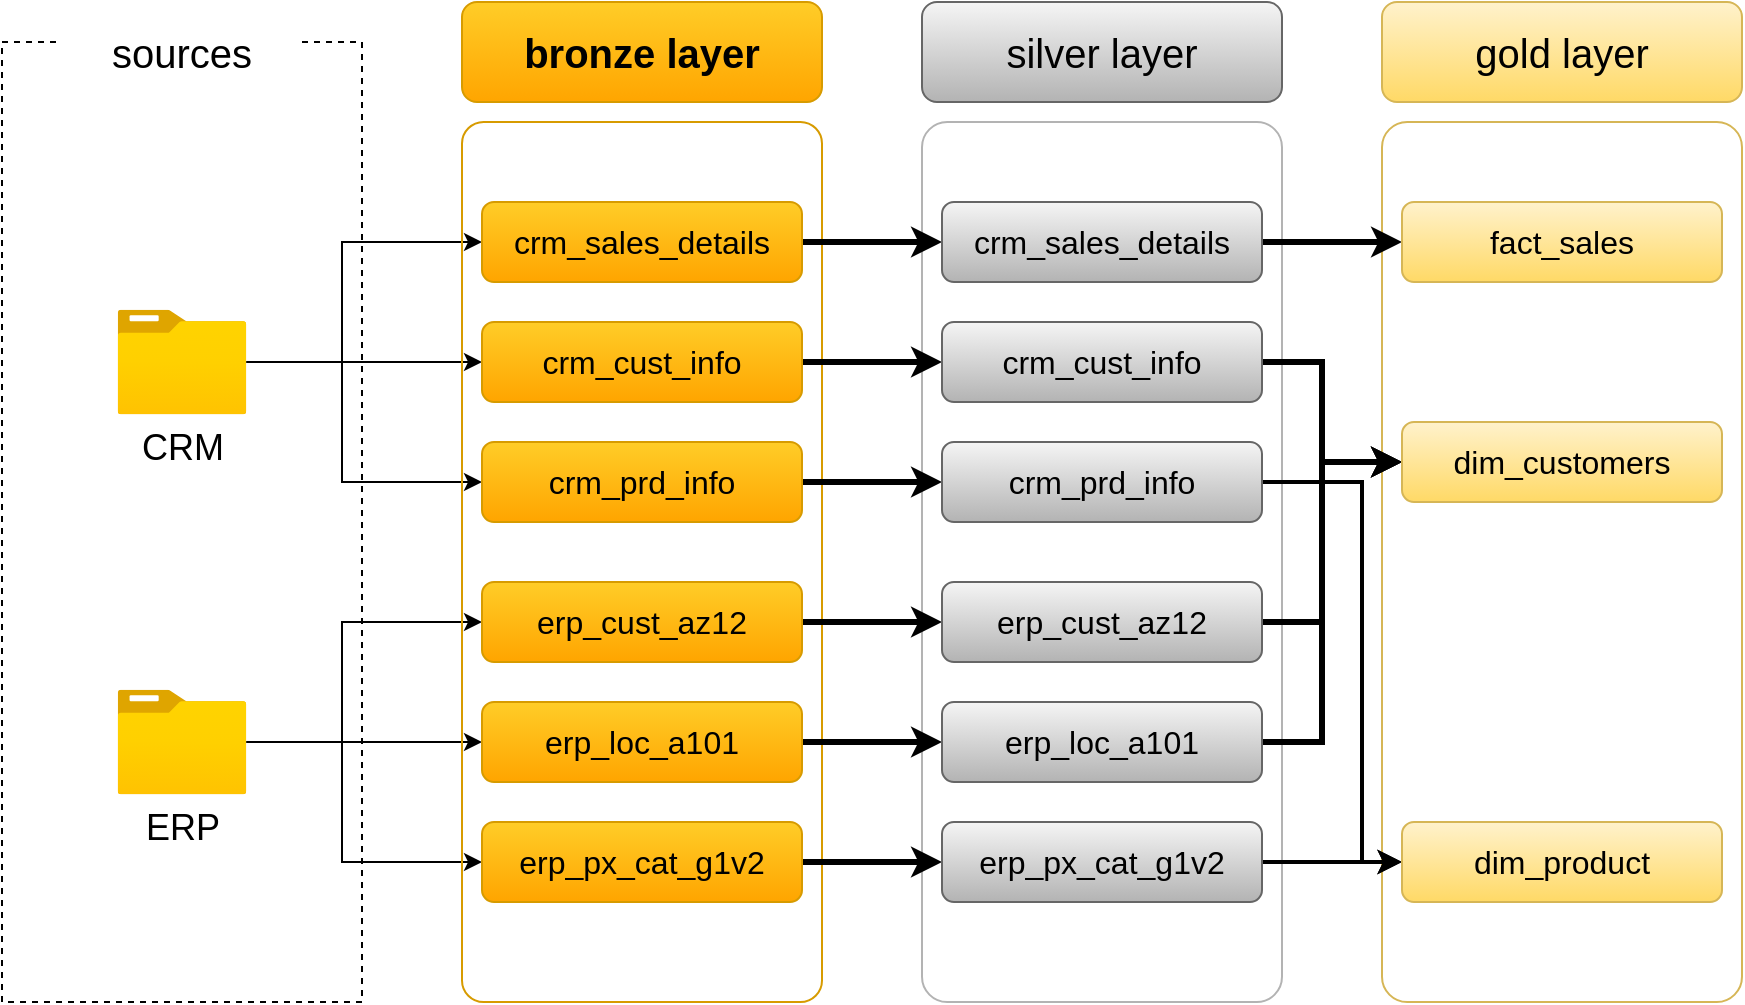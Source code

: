 <mxfile version="28.1.2">
  <diagram name="Page-1" id="fjIHQlXBKKGjUWHLyD-N">
    <mxGraphModel dx="307" dy="679" grid="1" gridSize="10" guides="1" tooltips="1" connect="1" arrows="1" fold="1" page="1" pageScale="1" pageWidth="850" pageHeight="1100" math="0" shadow="0">
      <root>
        <mxCell id="0" />
        <mxCell id="1" parent="0" />
        <mxCell id="g47W46cEdyWXe2nyHEvG-1" value="" style="rounded=0;whiteSpace=wrap;html=1;fillColor=none;dashed=1;" parent="1" vertex="1">
          <mxGeometry x="150" y="430" width="180" height="480" as="geometry" />
        </mxCell>
        <mxCell id="g47W46cEdyWXe2nyHEvG-2" value="&lt;font style=&quot;font-size: 20px;&quot;&gt;sources&lt;/font&gt;" style="rounded=1;whiteSpace=wrap;html=1;fillColor=default;strokeColor=none;" parent="1" vertex="1">
          <mxGeometry x="180" y="420" width="120" height="30" as="geometry" />
        </mxCell>
        <mxCell id="g47W46cEdyWXe2nyHEvG-20" style="edgeStyle=orthogonalEdgeStyle;rounded=0;orthogonalLoop=1;jettySize=auto;html=1;entryX=0;entryY=0.5;entryDx=0;entryDy=0;" parent="1" source="g47W46cEdyWXe2nyHEvG-4" target="g47W46cEdyWXe2nyHEvG-16" edge="1">
          <mxGeometry relative="1" as="geometry">
            <Array as="points">
              <mxPoint x="320" y="590" />
              <mxPoint x="320" y="650" />
            </Array>
          </mxGeometry>
        </mxCell>
        <mxCell id="g47W46cEdyWXe2nyHEvG-21" style="edgeStyle=orthogonalEdgeStyle;rounded=0;orthogonalLoop=1;jettySize=auto;html=1;entryX=0;entryY=0.5;entryDx=0;entryDy=0;" parent="1" source="g47W46cEdyWXe2nyHEvG-4" target="g47W46cEdyWXe2nyHEvG-14" edge="1">
          <mxGeometry relative="1" as="geometry">
            <Array as="points">
              <mxPoint x="320" y="590" />
              <mxPoint x="320" y="530" />
            </Array>
          </mxGeometry>
        </mxCell>
        <mxCell id="g47W46cEdyWXe2nyHEvG-27" style="edgeStyle=orthogonalEdgeStyle;rounded=0;orthogonalLoop=1;jettySize=auto;html=1;entryX=0;entryY=0.5;entryDx=0;entryDy=0;" parent="1" source="g47W46cEdyWXe2nyHEvG-4" target="g47W46cEdyWXe2nyHEvG-15" edge="1">
          <mxGeometry relative="1" as="geometry" />
        </mxCell>
        <mxCell id="g47W46cEdyWXe2nyHEvG-4" value="&lt;font style=&quot;font-size: 18px;&quot;&gt;CRM&lt;/font&gt;" style="image;aspect=fixed;html=1;points=[];align=center;fontSize=12;image=img/lib/azure2/general/Folder_Blank.svg;" parent="1" vertex="1">
          <mxGeometry x="207.75" y="563.82" width="64.5" height="52.35" as="geometry" />
        </mxCell>
        <mxCell id="g47W46cEdyWXe2nyHEvG-26" style="edgeStyle=orthogonalEdgeStyle;rounded=0;orthogonalLoop=1;jettySize=auto;html=1;" parent="1" source="g47W46cEdyWXe2nyHEvG-5" target="g47W46cEdyWXe2nyHEvG-24" edge="1">
          <mxGeometry relative="1" as="geometry" />
        </mxCell>
        <mxCell id="g47W46cEdyWXe2nyHEvG-28" style="edgeStyle=orthogonalEdgeStyle;rounded=0;orthogonalLoop=1;jettySize=auto;html=1;entryX=0;entryY=0.5;entryDx=0;entryDy=0;" parent="1" source="g47W46cEdyWXe2nyHEvG-5" target="g47W46cEdyWXe2nyHEvG-23" edge="1">
          <mxGeometry relative="1" as="geometry">
            <Array as="points">
              <mxPoint x="320" y="780" />
              <mxPoint x="320" y="720" />
            </Array>
          </mxGeometry>
        </mxCell>
        <mxCell id="g47W46cEdyWXe2nyHEvG-29" style="edgeStyle=orthogonalEdgeStyle;rounded=0;orthogonalLoop=1;jettySize=auto;html=1;entryX=0;entryY=0.5;entryDx=0;entryDy=0;" parent="1" source="g47W46cEdyWXe2nyHEvG-5" target="g47W46cEdyWXe2nyHEvG-25" edge="1">
          <mxGeometry relative="1" as="geometry">
            <Array as="points">
              <mxPoint x="320" y="780" />
              <mxPoint x="320" y="840" />
            </Array>
          </mxGeometry>
        </mxCell>
        <mxCell id="g47W46cEdyWXe2nyHEvG-5" value="&lt;font style=&quot;font-size: 18px;&quot;&gt;ERP&lt;/font&gt;" style="image;aspect=fixed;html=1;points=[];align=center;fontSize=12;image=img/lib/azure2/general/Folder_Blank.svg;" parent="1" vertex="1">
          <mxGeometry x="207.75" y="753.82" width="64.5" height="52.35" as="geometry" />
        </mxCell>
        <mxCell id="g47W46cEdyWXe2nyHEvG-6" value="" style="rounded=1;whiteSpace=wrap;html=1;fillStyle=hatch;strokeColor=#d79b00;fillColor=none;gradientColor=none;arcSize=6;" parent="1" vertex="1">
          <mxGeometry x="380" y="470" width="180" height="440" as="geometry" />
        </mxCell>
        <mxCell id="g47W46cEdyWXe2nyHEvG-8" value="&lt;font style=&quot;font-size: 20px; color: rgb(0, 0, 0);&quot;&gt;&lt;b&gt;bronze layer&lt;/b&gt;&lt;/font&gt;" style="rounded=1;whiteSpace=wrap;html=1;fillColor=#ffcd28;strokeColor=#d79b00;gradientColor=#ffa500;" parent="1" vertex="1">
          <mxGeometry x="380" y="410" width="180" height="50" as="geometry" />
        </mxCell>
        <mxCell id="g47W46cEdyWXe2nyHEvG-9" value="" style="rounded=1;whiteSpace=wrap;html=1;fillStyle=hatch;strokeColor=light-dark(#B3B3B3,#BEBEBE);arcSize=7;" parent="1" vertex="1">
          <mxGeometry x="610" y="470" width="180" height="440" as="geometry" />
        </mxCell>
        <mxCell id="g47W46cEdyWXe2nyHEvG-10" value="&lt;font style=&quot;font-size: 20px; color: rgb(1, 1, 1);&quot;&gt;silver layer&lt;/font&gt;" style="rounded=1;whiteSpace=wrap;html=1;fillColor=#f5f5f5;gradientColor=#b3b3b3;strokeColor=#666666;" parent="1" vertex="1">
          <mxGeometry x="610" y="410" width="180" height="50" as="geometry" />
        </mxCell>
        <mxCell id="g47W46cEdyWXe2nyHEvG-11" value="" style="rounded=1;whiteSpace=wrap;html=1;fillStyle=hatch;strokeColor=#d6b656;fillColor=none;gradientColor=none;arcSize=7;" parent="1" vertex="1">
          <mxGeometry x="840" y="470" width="180" height="440" as="geometry" />
        </mxCell>
        <mxCell id="g47W46cEdyWXe2nyHEvG-12" value="&lt;font style=&quot;font-size: 20px; color: rgb(0, 0, 0);&quot;&gt;gold layer&lt;/font&gt;" style="rounded=1;whiteSpace=wrap;html=1;fillColor=#fff2cc;gradientColor=#ffd966;strokeColor=#d6b656;" parent="1" vertex="1">
          <mxGeometry x="840" y="410" width="180" height="50" as="geometry" />
        </mxCell>
        <mxCell id="Vmr0WSY9kQJAGdW7ChXu-13" style="edgeStyle=orthogonalEdgeStyle;rounded=0;orthogonalLoop=1;jettySize=auto;html=1;strokeWidth=3;" edge="1" parent="1" source="g47W46cEdyWXe2nyHEvG-14" target="Vmr0WSY9kQJAGdW7ChXu-1">
          <mxGeometry relative="1" as="geometry" />
        </mxCell>
        <mxCell id="g47W46cEdyWXe2nyHEvG-14" value="&lt;font style=&quot;color: rgb(0, 0, 0); font-size: 16px;&quot;&gt;crm_sales_details&lt;/font&gt;" style="rounded=1;whiteSpace=wrap;html=1;fillColor=#ffcd28;strokeColor=#d79b00;gradientColor=#ffa500;" parent="1" vertex="1">
          <mxGeometry x="390" y="510" width="160" height="40" as="geometry" />
        </mxCell>
        <mxCell id="Vmr0WSY9kQJAGdW7ChXu-12" style="edgeStyle=orthogonalEdgeStyle;rounded=0;orthogonalLoop=1;jettySize=auto;html=1;strokeWidth=3;" edge="1" parent="1" source="g47W46cEdyWXe2nyHEvG-15" target="Vmr0WSY9kQJAGdW7ChXu-2">
          <mxGeometry relative="1" as="geometry" />
        </mxCell>
        <mxCell id="g47W46cEdyWXe2nyHEvG-15" value="&lt;font style=&quot;color: rgb(0, 0, 0); font-size: 16px;&quot;&gt;crm_cust_info&lt;/font&gt;" style="rounded=1;whiteSpace=wrap;html=1;fillColor=#ffcd28;strokeColor=#d79b00;gradientColor=#ffa500;" parent="1" vertex="1">
          <mxGeometry x="390" y="570" width="160" height="40" as="geometry" />
        </mxCell>
        <mxCell id="Vmr0WSY9kQJAGdW7ChXu-11" style="edgeStyle=orthogonalEdgeStyle;rounded=0;orthogonalLoop=1;jettySize=auto;html=1;entryX=0;entryY=0.5;entryDx=0;entryDy=0;strokeWidth=3;" edge="1" parent="1" source="g47W46cEdyWXe2nyHEvG-16" target="Vmr0WSY9kQJAGdW7ChXu-3">
          <mxGeometry relative="1" as="geometry" />
        </mxCell>
        <mxCell id="g47W46cEdyWXe2nyHEvG-16" value="&lt;font style=&quot;color: rgb(0, 0, 0); font-size: 16px;&quot;&gt;crm_prd_info&lt;/font&gt;" style="rounded=1;whiteSpace=wrap;html=1;fillColor=#ffcd28;strokeColor=#d79b00;gradientColor=#ffa500;" parent="1" vertex="1">
          <mxGeometry x="390" y="630" width="160" height="40" as="geometry" />
        </mxCell>
        <mxCell id="Vmr0WSY9kQJAGdW7ChXu-10" style="edgeStyle=orthogonalEdgeStyle;rounded=0;orthogonalLoop=1;jettySize=auto;html=1;entryX=0;entryY=0.5;entryDx=0;entryDy=0;strokeWidth=3;" edge="1" parent="1" source="g47W46cEdyWXe2nyHEvG-23" target="Vmr0WSY9kQJAGdW7ChXu-4">
          <mxGeometry relative="1" as="geometry" />
        </mxCell>
        <mxCell id="g47W46cEdyWXe2nyHEvG-23" value="&lt;font style=&quot;color: rgb(0, 0, 0); font-size: 16px;&quot;&gt;erp_cust_az12&lt;/font&gt;" style="rounded=1;whiteSpace=wrap;html=1;fillColor=#ffcd28;strokeColor=#d79b00;gradientColor=#ffa500;" parent="1" vertex="1">
          <mxGeometry x="390" y="700" width="160" height="40" as="geometry" />
        </mxCell>
        <mxCell id="Vmr0WSY9kQJAGdW7ChXu-9" style="edgeStyle=orthogonalEdgeStyle;rounded=0;orthogonalLoop=1;jettySize=auto;html=1;strokeWidth=3;" edge="1" parent="1" source="g47W46cEdyWXe2nyHEvG-24" target="Vmr0WSY9kQJAGdW7ChXu-5">
          <mxGeometry relative="1" as="geometry" />
        </mxCell>
        <mxCell id="g47W46cEdyWXe2nyHEvG-24" value="&lt;font style=&quot;color: rgb(0, 0, 0); font-size: 16px;&quot;&gt;erp_loc_a101&lt;/font&gt;" style="rounded=1;whiteSpace=wrap;html=1;fillColor=#ffcd28;strokeColor=#d79b00;gradientColor=#ffa500;" parent="1" vertex="1">
          <mxGeometry x="390" y="760" width="160" height="40" as="geometry" />
        </mxCell>
        <mxCell id="Vmr0WSY9kQJAGdW7ChXu-8" style="edgeStyle=orthogonalEdgeStyle;rounded=0;orthogonalLoop=1;jettySize=auto;html=1;entryX=0;entryY=0.5;entryDx=0;entryDy=0;strokeWidth=3;" edge="1" parent="1" source="g47W46cEdyWXe2nyHEvG-25" target="Vmr0WSY9kQJAGdW7ChXu-6">
          <mxGeometry relative="1" as="geometry" />
        </mxCell>
        <mxCell id="g47W46cEdyWXe2nyHEvG-25" value="&lt;font style=&quot;color: rgb(0, 0, 0); font-size: 16px;&quot;&gt;erp_px_cat_g1v2&lt;/font&gt;" style="rounded=1;whiteSpace=wrap;html=1;fillColor=#ffcd28;strokeColor=#d79b00;gradientColor=#ffa500;" parent="1" vertex="1">
          <mxGeometry x="390" y="820" width="160" height="40" as="geometry" />
        </mxCell>
        <mxCell id="Vmr0WSY9kQJAGdW7ChXu-17" style="edgeStyle=orthogonalEdgeStyle;rounded=0;orthogonalLoop=1;jettySize=auto;html=1;entryX=0;entryY=0.5;entryDx=0;entryDy=0;strokeWidth=3;" edge="1" parent="1" source="Vmr0WSY9kQJAGdW7ChXu-1" target="Vmr0WSY9kQJAGdW7ChXu-14">
          <mxGeometry relative="1" as="geometry" />
        </mxCell>
        <mxCell id="Vmr0WSY9kQJAGdW7ChXu-1" value="&lt;font style=&quot;color: rgb(0, 0, 0); font-size: 16px;&quot;&gt;crm_sales_details&lt;/font&gt;" style="rounded=1;whiteSpace=wrap;html=1;fillColor=#f5f5f5;strokeColor=#666666;gradientColor=#b3b3b3;" vertex="1" parent="1">
          <mxGeometry x="620" y="510" width="160" height="40" as="geometry" />
        </mxCell>
        <mxCell id="Vmr0WSY9kQJAGdW7ChXu-18" style="edgeStyle=orthogonalEdgeStyle;rounded=0;orthogonalLoop=1;jettySize=auto;html=1;entryX=0;entryY=0.5;entryDx=0;entryDy=0;strokeWidth=3;" edge="1" parent="1" source="Vmr0WSY9kQJAGdW7ChXu-2" target="Vmr0WSY9kQJAGdW7ChXu-15">
          <mxGeometry relative="1" as="geometry">
            <Array as="points">
              <mxPoint x="810" y="590" />
              <mxPoint x="810" y="640" />
            </Array>
          </mxGeometry>
        </mxCell>
        <mxCell id="Vmr0WSY9kQJAGdW7ChXu-2" value="&lt;font style=&quot;color: rgb(0, 0, 0); font-size: 16px;&quot;&gt;crm_cust_info&lt;/font&gt;" style="rounded=1;whiteSpace=wrap;html=1;fillColor=#f5f5f5;strokeColor=#666666;gradientColor=#b3b3b3;" vertex="1" parent="1">
          <mxGeometry x="620" y="570" width="160" height="40" as="geometry" />
        </mxCell>
        <mxCell id="Vmr0WSY9kQJAGdW7ChXu-26" style="edgeStyle=orthogonalEdgeStyle;rounded=0;orthogonalLoop=1;jettySize=auto;html=1;entryX=0;entryY=0.5;entryDx=0;entryDy=0;strokeWidth=2;" edge="1" parent="1" source="Vmr0WSY9kQJAGdW7ChXu-3" target="Vmr0WSY9kQJAGdW7ChXu-16">
          <mxGeometry relative="1" as="geometry">
            <Array as="points">
              <mxPoint x="830" y="650" />
              <mxPoint x="830" y="840" />
            </Array>
          </mxGeometry>
        </mxCell>
        <mxCell id="Vmr0WSY9kQJAGdW7ChXu-3" value="&lt;font style=&quot;color: rgb(0, 0, 0); font-size: 16px;&quot;&gt;crm_prd_info&lt;/font&gt;" style="rounded=1;whiteSpace=wrap;html=1;fillColor=#f5f5f5;strokeColor=#666666;gradientColor=#b3b3b3;" vertex="1" parent="1">
          <mxGeometry x="620" y="630" width="160" height="40" as="geometry" />
        </mxCell>
        <mxCell id="Vmr0WSY9kQJAGdW7ChXu-24" style="edgeStyle=orthogonalEdgeStyle;rounded=0;orthogonalLoop=1;jettySize=auto;html=1;entryX=0;entryY=0.5;entryDx=0;entryDy=0;strokeWidth=3;" edge="1" parent="1" source="Vmr0WSY9kQJAGdW7ChXu-4" target="Vmr0WSY9kQJAGdW7ChXu-15">
          <mxGeometry relative="1" as="geometry">
            <Array as="points">
              <mxPoint x="810" y="720" />
              <mxPoint x="810" y="640" />
            </Array>
          </mxGeometry>
        </mxCell>
        <mxCell id="Vmr0WSY9kQJAGdW7ChXu-4" value="&lt;font style=&quot;color: rgb(0, 0, 0); font-size: 16px;&quot;&gt;erp_cust_az12&lt;/font&gt;" style="rounded=1;whiteSpace=wrap;html=1;fillColor=#f5f5f5;strokeColor=#666666;gradientColor=#b3b3b3;" vertex="1" parent="1">
          <mxGeometry x="620" y="700" width="160" height="40" as="geometry" />
        </mxCell>
        <mxCell id="Vmr0WSY9kQJAGdW7ChXu-21" style="edgeStyle=orthogonalEdgeStyle;rounded=0;orthogonalLoop=1;jettySize=auto;html=1;entryX=0;entryY=0.5;entryDx=0;entryDy=0;strokeWidth=3;" edge="1" parent="1" source="Vmr0WSY9kQJAGdW7ChXu-5" target="Vmr0WSY9kQJAGdW7ChXu-15">
          <mxGeometry relative="1" as="geometry">
            <Array as="points">
              <mxPoint x="810" y="780" />
              <mxPoint x="810" y="640" />
            </Array>
          </mxGeometry>
        </mxCell>
        <mxCell id="Vmr0WSY9kQJAGdW7ChXu-5" value="&lt;font style=&quot;color: rgb(0, 0, 0); font-size: 16px;&quot;&gt;erp_loc_a101&lt;/font&gt;" style="rounded=1;whiteSpace=wrap;html=1;fillColor=#f5f5f5;strokeColor=#666666;gradientColor=#b3b3b3;" vertex="1" parent="1">
          <mxGeometry x="620" y="760" width="160" height="40" as="geometry" />
        </mxCell>
        <mxCell id="Vmr0WSY9kQJAGdW7ChXu-27" style="edgeStyle=orthogonalEdgeStyle;rounded=0;orthogonalLoop=1;jettySize=auto;html=1;strokeWidth=2;" edge="1" parent="1" source="Vmr0WSY9kQJAGdW7ChXu-6">
          <mxGeometry relative="1" as="geometry">
            <mxPoint x="850" y="840.0" as="targetPoint" />
          </mxGeometry>
        </mxCell>
        <mxCell id="Vmr0WSY9kQJAGdW7ChXu-6" value="&lt;font style=&quot;color: rgb(0, 0, 0); font-size: 16px;&quot;&gt;erp_px_cat_g1v2&lt;/font&gt;" style="rounded=1;whiteSpace=wrap;html=1;fillColor=#f5f5f5;strokeColor=#666666;gradientColor=#b3b3b3;" vertex="1" parent="1">
          <mxGeometry x="620" y="820" width="160" height="40" as="geometry" />
        </mxCell>
        <mxCell id="Vmr0WSY9kQJAGdW7ChXu-14" value="&lt;font style=&quot;color: rgb(0, 0, 0); font-size: 16px;&quot;&gt;fact_sales&lt;/font&gt;" style="rounded=1;whiteSpace=wrap;html=1;fillColor=#fff2cc;strokeColor=#d6b656;gradientColor=#ffd966;" vertex="1" parent="1">
          <mxGeometry x="850" y="510" width="160" height="40" as="geometry" />
        </mxCell>
        <mxCell id="Vmr0WSY9kQJAGdW7ChXu-15" value="&lt;font style=&quot;color: rgb(0, 0, 0); font-size: 16px;&quot;&gt;dim_customers&lt;/font&gt;" style="rounded=1;whiteSpace=wrap;html=1;fillColor=#fff2cc;strokeColor=#d6b656;gradientColor=#ffd966;" vertex="1" parent="1">
          <mxGeometry x="850" y="620" width="160" height="40" as="geometry" />
        </mxCell>
        <mxCell id="Vmr0WSY9kQJAGdW7ChXu-16" value="&lt;font style=&quot;color: rgb(0, 0, 0); font-size: 16px;&quot;&gt;dim_product&lt;/font&gt;" style="rounded=1;whiteSpace=wrap;html=1;fillColor=#fff2cc;strokeColor=#d6b656;gradientColor=#ffd966;" vertex="1" parent="1">
          <mxGeometry x="850" y="820" width="160" height="40" as="geometry" />
        </mxCell>
      </root>
    </mxGraphModel>
  </diagram>
</mxfile>
